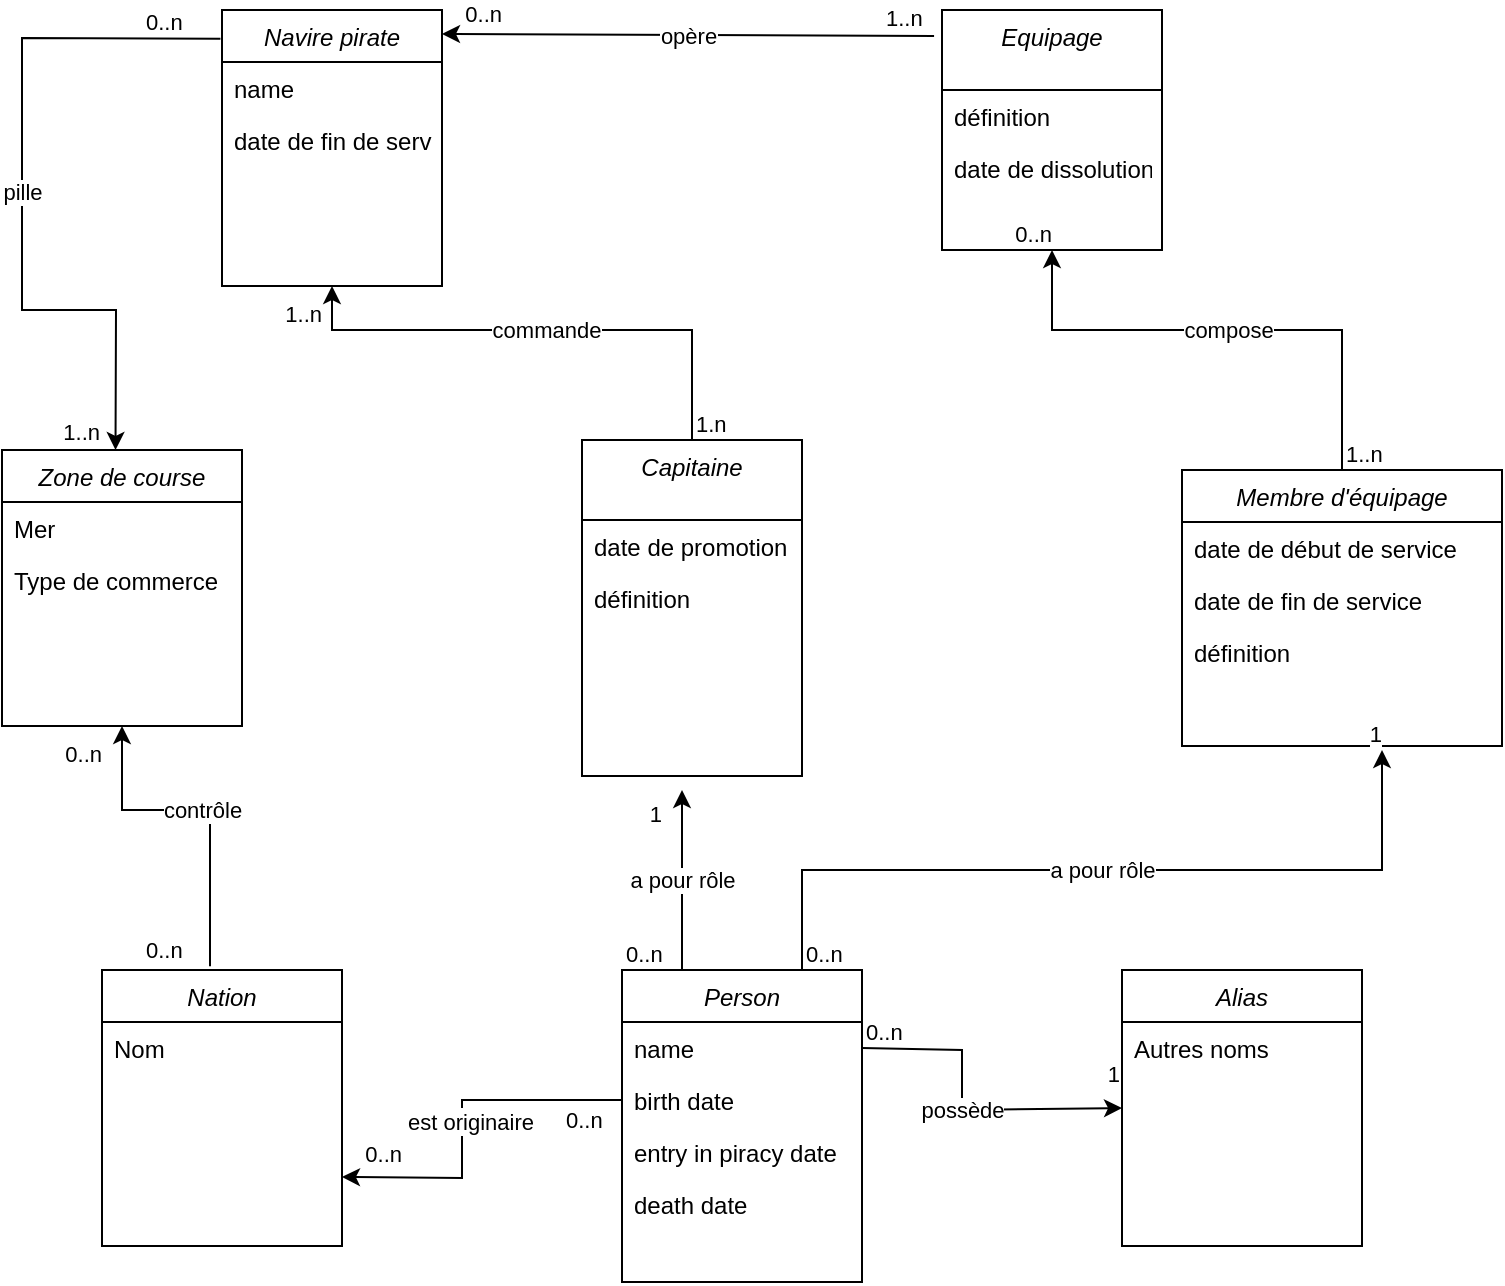 <mxfile version="21.6.8" type="device">
  <diagram id="C5RBs43oDa-KdzZeNtuy" name="Page-1">
    <mxGraphModel dx="472" dy="828" grid="1" gridSize="10" guides="1" tooltips="1" connect="1" arrows="1" fold="1" page="1" pageScale="1" pageWidth="1169" pageHeight="827" math="0" shadow="0">
      <root>
        <mxCell id="WIyWlLk6GJQsqaUBKTNV-0" />
        <mxCell id="WIyWlLk6GJQsqaUBKTNV-1" parent="WIyWlLk6GJQsqaUBKTNV-0" />
        <mxCell id="zkfFHV4jXpPFQw0GAbJ--0" value="Person" style="swimlane;fontStyle=2;align=center;verticalAlign=top;childLayout=stackLayout;horizontal=1;startSize=26;horizontalStack=0;resizeParent=1;resizeLast=0;collapsible=1;marginBottom=0;rounded=0;shadow=0;strokeWidth=1;" parent="WIyWlLk6GJQsqaUBKTNV-1" vertex="1">
          <mxGeometry x="510" y="560" width="120" height="156" as="geometry">
            <mxRectangle x="230" y="140" width="160" height="26" as="alternateBounds" />
          </mxGeometry>
        </mxCell>
        <mxCell id="zkfFHV4jXpPFQw0GAbJ--1" value="name" style="text;align=left;verticalAlign=top;spacingLeft=4;spacingRight=4;overflow=hidden;rotatable=0;points=[[0,0.5],[1,0.5]];portConstraint=eastwest;" parent="zkfFHV4jXpPFQw0GAbJ--0" vertex="1">
          <mxGeometry y="26" width="120" height="26" as="geometry" />
        </mxCell>
        <mxCell id="zkfFHV4jXpPFQw0GAbJ--2" value="birth date" style="text;align=left;verticalAlign=top;spacingLeft=4;spacingRight=4;overflow=hidden;rotatable=0;points=[[0,0.5],[1,0.5]];portConstraint=eastwest;rounded=0;shadow=0;html=0;" parent="zkfFHV4jXpPFQw0GAbJ--0" vertex="1">
          <mxGeometry y="52" width="120" height="26" as="geometry" />
        </mxCell>
        <mxCell id="zkfFHV4jXpPFQw0GAbJ--3" value="entry in piracy date" style="text;align=left;verticalAlign=top;spacingLeft=4;spacingRight=4;overflow=hidden;rotatable=0;points=[[0,0.5],[1,0.5]];portConstraint=eastwest;rounded=0;shadow=0;html=0;" parent="zkfFHV4jXpPFQw0GAbJ--0" vertex="1">
          <mxGeometry y="78" width="120" height="26" as="geometry" />
        </mxCell>
        <mxCell id="DzP4_-S1DueVoMuGfCK8-1" value="death date" style="text;align=left;verticalAlign=top;spacingLeft=4;spacingRight=4;overflow=hidden;rotatable=0;points=[[0,0.5],[1,0.5]];portConstraint=eastwest;rounded=0;shadow=0;html=0;" parent="zkfFHV4jXpPFQw0GAbJ--0" vertex="1">
          <mxGeometry y="104" width="120" height="26" as="geometry" />
        </mxCell>
        <mxCell id="Bw8D9-mf-STMI-rw64IU-9" value="Membre d&#39;équipage" style="swimlane;fontStyle=2;align=center;verticalAlign=top;childLayout=stackLayout;horizontal=1;startSize=26;horizontalStack=0;resizeParent=1;resizeLast=0;collapsible=1;marginBottom=0;rounded=0;shadow=0;strokeWidth=1;" parent="WIyWlLk6GJQsqaUBKTNV-1" vertex="1">
          <mxGeometry x="790" y="310" width="160" height="138" as="geometry">
            <mxRectangle x="230" y="140" width="160" height="26" as="alternateBounds" />
          </mxGeometry>
        </mxCell>
        <mxCell id="Bw8D9-mf-STMI-rw64IU-10" value="date de début de service" style="text;align=left;verticalAlign=top;spacingLeft=4;spacingRight=4;overflow=hidden;rotatable=0;points=[[0,0.5],[1,0.5]];portConstraint=eastwest;" parent="Bw8D9-mf-STMI-rw64IU-9" vertex="1">
          <mxGeometry y="26" width="160" height="26" as="geometry" />
        </mxCell>
        <mxCell id="Bw8D9-mf-STMI-rw64IU-11" value="date de fin de service" style="text;align=left;verticalAlign=top;spacingLeft=4;spacingRight=4;overflow=hidden;rotatable=0;points=[[0,0.5],[1,0.5]];portConstraint=eastwest;rounded=0;shadow=0;html=0;" parent="Bw8D9-mf-STMI-rw64IU-9" vertex="1">
          <mxGeometry y="52" width="160" height="26" as="geometry" />
        </mxCell>
        <mxCell id="HWupn3plxlUjyDcaGfsw-1" value="définition" style="text;align=left;verticalAlign=top;spacingLeft=4;spacingRight=4;overflow=hidden;rotatable=0;points=[[0,0.5],[1,0.5]];portConstraint=eastwest;rounded=0;shadow=0;html=0;" parent="Bw8D9-mf-STMI-rw64IU-9" vertex="1">
          <mxGeometry y="78" width="160" height="26" as="geometry" />
        </mxCell>
        <mxCell id="Bw8D9-mf-STMI-rw64IU-12" value="Zone de course" style="swimlane;fontStyle=2;align=center;verticalAlign=top;childLayout=stackLayout;horizontal=1;startSize=26;horizontalStack=0;resizeParent=1;resizeLast=0;collapsible=1;marginBottom=0;rounded=0;shadow=0;strokeWidth=1;" parent="WIyWlLk6GJQsqaUBKTNV-1" vertex="1">
          <mxGeometry x="200" y="300" width="120" height="138" as="geometry">
            <mxRectangle x="230" y="140" width="160" height="26" as="alternateBounds" />
          </mxGeometry>
        </mxCell>
        <mxCell id="Bw8D9-mf-STMI-rw64IU-13" value="Mer" style="text;align=left;verticalAlign=top;spacingLeft=4;spacingRight=4;overflow=hidden;rotatable=0;points=[[0,0.5],[1,0.5]];portConstraint=eastwest;" parent="Bw8D9-mf-STMI-rw64IU-12" vertex="1">
          <mxGeometry y="26" width="120" height="26" as="geometry" />
        </mxCell>
        <mxCell id="Bw8D9-mf-STMI-rw64IU-14" value="Type de commerce" style="text;align=left;verticalAlign=top;spacingLeft=4;spacingRight=4;overflow=hidden;rotatable=0;points=[[0,0.5],[1,0.5]];portConstraint=eastwest;rounded=0;shadow=0;html=0;" parent="Bw8D9-mf-STMI-rw64IU-12" vertex="1">
          <mxGeometry y="52" width="120" height="26" as="geometry" />
        </mxCell>
        <mxCell id="Bw8D9-mf-STMI-rw64IU-86" value="Capitaine" style="swimlane;fontStyle=2;align=center;verticalAlign=top;childLayout=stackLayout;horizontal=1;startSize=40;horizontalStack=0;resizeParent=1;resizeLast=0;collapsible=1;marginBottom=0;rounded=0;shadow=0;strokeWidth=1;" parent="WIyWlLk6GJQsqaUBKTNV-1" vertex="1">
          <mxGeometry x="490" y="295" width="110" height="168" as="geometry">
            <mxRectangle x="230" y="140" width="160" height="26" as="alternateBounds" />
          </mxGeometry>
        </mxCell>
        <mxCell id="Bw8D9-mf-STMI-rw64IU-87" value="date de promotion" style="text;align=left;verticalAlign=top;spacingLeft=4;spacingRight=4;overflow=hidden;rotatable=0;points=[[0,0.5],[1,0.5]];portConstraint=eastwest;" parent="Bw8D9-mf-STMI-rw64IU-86" vertex="1">
          <mxGeometry y="40" width="110" height="26" as="geometry" />
        </mxCell>
        <mxCell id="23pEZBA_K_OiY-OiHwUa-58" value="" style="endArrow=classic;html=1;rounded=0;exitX=0.25;exitY=0;exitDx=0;exitDy=0;" parent="Bw8D9-mf-STMI-rw64IU-86" source="zkfFHV4jXpPFQw0GAbJ--0" edge="1">
          <mxGeometry relative="1" as="geometry">
            <mxPoint x="-110" y="205" as="sourcePoint" />
            <mxPoint x="50" y="175" as="targetPoint" />
          </mxGeometry>
        </mxCell>
        <mxCell id="23pEZBA_K_OiY-OiHwUa-59" value="a pour rôle" style="edgeLabel;resizable=0;html=1;align=center;verticalAlign=middle;" parent="23pEZBA_K_OiY-OiHwUa-58" connectable="0" vertex="1">
          <mxGeometry relative="1" as="geometry" />
        </mxCell>
        <mxCell id="23pEZBA_K_OiY-OiHwUa-60" value="0..n" style="edgeLabel;resizable=0;html=1;align=left;verticalAlign=bottom;" parent="23pEZBA_K_OiY-OiHwUa-58" connectable="0" vertex="1">
          <mxGeometry x="-1" relative="1" as="geometry">
            <mxPoint x="-30" as="offset" />
          </mxGeometry>
        </mxCell>
        <mxCell id="23pEZBA_K_OiY-OiHwUa-61" value="1" style="edgeLabel;resizable=0;html=1;align=right;verticalAlign=bottom;" parent="23pEZBA_K_OiY-OiHwUa-58" connectable="0" vertex="1">
          <mxGeometry x="1" relative="1" as="geometry">
            <mxPoint x="-10" y="20" as="offset" />
          </mxGeometry>
        </mxCell>
        <mxCell id="HWupn3plxlUjyDcaGfsw-0" value="définition" style="text;align=left;verticalAlign=top;spacingLeft=4;spacingRight=4;overflow=hidden;rotatable=0;points=[[0,0.5],[1,0.5]];portConstraint=eastwest;" parent="Bw8D9-mf-STMI-rw64IU-86" vertex="1">
          <mxGeometry y="66" width="110" height="26" as="geometry" />
        </mxCell>
        <mxCell id="Bw8D9-mf-STMI-rw64IU-77" value="Navire pirate" style="swimlane;fontStyle=2;align=center;verticalAlign=top;childLayout=stackLayout;horizontal=1;startSize=26;horizontalStack=0;resizeParent=1;resizeLast=0;collapsible=1;marginBottom=0;rounded=0;shadow=0;strokeWidth=1;" parent="WIyWlLk6GJQsqaUBKTNV-1" vertex="1">
          <mxGeometry x="310" y="80" width="110" height="138" as="geometry">
            <mxRectangle x="230" y="140" width="160" height="26" as="alternateBounds" />
          </mxGeometry>
        </mxCell>
        <mxCell id="Bw8D9-mf-STMI-rw64IU-78" value="name" style="text;align=left;verticalAlign=top;spacingLeft=4;spacingRight=4;overflow=hidden;rotatable=0;points=[[0,0.5],[1,0.5]];portConstraint=eastwest;" parent="Bw8D9-mf-STMI-rw64IU-77" vertex="1">
          <mxGeometry y="26" width="110" height="26" as="geometry" />
        </mxCell>
        <mxCell id="Bw8D9-mf-STMI-rw64IU-80" style="edgeStyle=elbowEdgeStyle;rounded=0;orthogonalLoop=1;jettySize=auto;elbow=vertical;html=1;exitX=0;exitY=0.5;exitDx=0;exitDy=0;" parent="Bw8D9-mf-STMI-rw64IU-77" edge="1">
          <mxGeometry relative="1" as="geometry">
            <mxPoint y="65" as="sourcePoint" />
            <mxPoint y="65" as="targetPoint" />
          </mxGeometry>
        </mxCell>
        <mxCell id="23pEZBA_K_OiY-OiHwUa-53" value="date de fin de service" style="text;align=left;verticalAlign=top;spacingLeft=4;spacingRight=4;overflow=hidden;rotatable=0;points=[[0,0.5],[1,0.5]];portConstraint=eastwest;rounded=0;shadow=0;html=0;" parent="Bw8D9-mf-STMI-rw64IU-77" vertex="1">
          <mxGeometry y="52" width="110" height="26" as="geometry" />
        </mxCell>
        <mxCell id="Bw8D9-mf-STMI-rw64IU-128" value="Equipage" style="swimlane;fontStyle=2;align=center;verticalAlign=top;childLayout=stackLayout;horizontal=1;startSize=40;horizontalStack=0;resizeParent=1;resizeLast=0;collapsible=1;marginBottom=0;rounded=0;shadow=0;strokeWidth=1;" parent="WIyWlLk6GJQsqaUBKTNV-1" vertex="1">
          <mxGeometry x="670" y="80" width="110" height="120" as="geometry">
            <mxRectangle x="230" y="140" width="160" height="26" as="alternateBounds" />
          </mxGeometry>
        </mxCell>
        <mxCell id="Bw8D9-mf-STMI-rw64IU-129" value="définition" style="text;align=left;verticalAlign=top;spacingLeft=4;spacingRight=4;overflow=hidden;rotatable=0;points=[[0,0.5],[1,0.5]];portConstraint=eastwest;" parent="Bw8D9-mf-STMI-rw64IU-128" vertex="1">
          <mxGeometry y="40" width="110" height="26" as="geometry" />
        </mxCell>
        <mxCell id="HWupn3plxlUjyDcaGfsw-2" value="date de dissolution" style="text;align=left;verticalAlign=top;spacingLeft=4;spacingRight=4;overflow=hidden;rotatable=0;points=[[0,0.5],[1,0.5]];portConstraint=eastwest;" parent="Bw8D9-mf-STMI-rw64IU-128" vertex="1">
          <mxGeometry y="66" width="110" height="26" as="geometry" />
        </mxCell>
        <mxCell id="23pEZBA_K_OiY-OiHwUa-37" value="" style="endArrow=classic;html=1;rounded=0;exitX=0.75;exitY=0;exitDx=0;exitDy=0;" parent="WIyWlLk6GJQsqaUBKTNV-1" source="zkfFHV4jXpPFQw0GAbJ--0" edge="1">
          <mxGeometry relative="1" as="geometry">
            <mxPoint x="600" y="490" as="sourcePoint" />
            <mxPoint x="890" y="450" as="targetPoint" />
            <Array as="points">
              <mxPoint x="600" y="510" />
              <mxPoint x="890" y="510" />
            </Array>
          </mxGeometry>
        </mxCell>
        <mxCell id="23pEZBA_K_OiY-OiHwUa-38" value="a pour rôle" style="edgeLabel;resizable=0;html=1;align=center;verticalAlign=middle;" parent="23pEZBA_K_OiY-OiHwUa-37" connectable="0" vertex="1">
          <mxGeometry relative="1" as="geometry" />
        </mxCell>
        <mxCell id="23pEZBA_K_OiY-OiHwUa-39" value="0..n" style="edgeLabel;resizable=0;html=1;align=left;verticalAlign=bottom;" parent="23pEZBA_K_OiY-OiHwUa-37" connectable="0" vertex="1">
          <mxGeometry x="-1" relative="1" as="geometry" />
        </mxCell>
        <mxCell id="23pEZBA_K_OiY-OiHwUa-40" value="1" style="edgeLabel;resizable=0;html=1;align=right;verticalAlign=bottom;" parent="23pEZBA_K_OiY-OiHwUa-37" connectable="0" vertex="1">
          <mxGeometry x="1" relative="1" as="geometry" />
        </mxCell>
        <mxCell id="23pEZBA_K_OiY-OiHwUa-41" value="" style="endArrow=classic;html=1;rounded=0;exitX=0.5;exitY=0;exitDx=0;exitDy=0;entryX=0.5;entryY=1;entryDx=0;entryDy=0;" parent="WIyWlLk6GJQsqaUBKTNV-1" source="Bw8D9-mf-STMI-rw64IU-9" target="Bw8D9-mf-STMI-rw64IU-128" edge="1">
          <mxGeometry relative="1" as="geometry">
            <mxPoint x="500" y="360" as="sourcePoint" />
            <mxPoint x="660" y="360" as="targetPoint" />
            <Array as="points">
              <mxPoint x="870" y="240" />
              <mxPoint x="725" y="240" />
            </Array>
          </mxGeometry>
        </mxCell>
        <mxCell id="23pEZBA_K_OiY-OiHwUa-42" value="compose" style="edgeLabel;resizable=0;html=1;align=center;verticalAlign=middle;" parent="23pEZBA_K_OiY-OiHwUa-41" connectable="0" vertex="1">
          <mxGeometry relative="1" as="geometry" />
        </mxCell>
        <mxCell id="23pEZBA_K_OiY-OiHwUa-43" value="1..n" style="edgeLabel;resizable=0;html=1;align=left;verticalAlign=bottom;" parent="23pEZBA_K_OiY-OiHwUa-41" connectable="0" vertex="1">
          <mxGeometry x="-1" relative="1" as="geometry" />
        </mxCell>
        <mxCell id="23pEZBA_K_OiY-OiHwUa-44" value="0..n" style="edgeLabel;resizable=0;html=1;align=right;verticalAlign=bottom;" parent="23pEZBA_K_OiY-OiHwUa-41" connectable="0" vertex="1">
          <mxGeometry x="1" relative="1" as="geometry" />
        </mxCell>
        <mxCell id="23pEZBA_K_OiY-OiHwUa-45" value="" style="endArrow=classic;html=1;rounded=0;exitX=-0.036;exitY=0.108;exitDx=0;exitDy=0;exitPerimeter=0;entryX=1;entryY=0.087;entryDx=0;entryDy=0;entryPerimeter=0;" parent="WIyWlLk6GJQsqaUBKTNV-1" source="Bw8D9-mf-STMI-rw64IU-128" target="Bw8D9-mf-STMI-rw64IU-77" edge="1">
          <mxGeometry relative="1" as="geometry">
            <mxPoint x="500" y="360" as="sourcePoint" />
            <mxPoint x="660" y="360" as="targetPoint" />
          </mxGeometry>
        </mxCell>
        <mxCell id="23pEZBA_K_OiY-OiHwUa-46" value="opère" style="edgeLabel;resizable=0;html=1;align=center;verticalAlign=middle;" parent="23pEZBA_K_OiY-OiHwUa-45" connectable="0" vertex="1">
          <mxGeometry relative="1" as="geometry" />
        </mxCell>
        <mxCell id="23pEZBA_K_OiY-OiHwUa-47" value="1..n" style="edgeLabel;resizable=0;html=1;align=left;verticalAlign=bottom;" parent="23pEZBA_K_OiY-OiHwUa-45" connectable="0" vertex="1">
          <mxGeometry x="-1" relative="1" as="geometry">
            <mxPoint x="-26" as="offset" />
          </mxGeometry>
        </mxCell>
        <mxCell id="23pEZBA_K_OiY-OiHwUa-48" value="0..n" style="edgeLabel;resizable=0;html=1;align=right;verticalAlign=bottom;" parent="23pEZBA_K_OiY-OiHwUa-45" connectable="0" vertex="1">
          <mxGeometry x="1" relative="1" as="geometry">
            <mxPoint x="30" y="-2" as="offset" />
          </mxGeometry>
        </mxCell>
        <mxCell id="23pEZBA_K_OiY-OiHwUa-49" value="" style="endArrow=classic;html=1;rounded=0;exitX=0.5;exitY=0;exitDx=0;exitDy=0;entryX=0.5;entryY=1;entryDx=0;entryDy=0;" parent="WIyWlLk6GJQsqaUBKTNV-1" source="Bw8D9-mf-STMI-rw64IU-86" target="Bw8D9-mf-STMI-rw64IU-77" edge="1">
          <mxGeometry relative="1" as="geometry">
            <mxPoint x="500" y="360" as="sourcePoint" />
            <mxPoint x="660" y="360" as="targetPoint" />
            <Array as="points">
              <mxPoint x="545" y="240" />
              <mxPoint x="365" y="240" />
            </Array>
          </mxGeometry>
        </mxCell>
        <mxCell id="23pEZBA_K_OiY-OiHwUa-50" value="commande" style="edgeLabel;resizable=0;html=1;align=center;verticalAlign=middle;" parent="23pEZBA_K_OiY-OiHwUa-49" connectable="0" vertex="1">
          <mxGeometry relative="1" as="geometry" />
        </mxCell>
        <mxCell id="23pEZBA_K_OiY-OiHwUa-51" value="1.n" style="edgeLabel;resizable=0;html=1;align=left;verticalAlign=bottom;" parent="23pEZBA_K_OiY-OiHwUa-49" connectable="0" vertex="1">
          <mxGeometry x="-1" relative="1" as="geometry" />
        </mxCell>
        <mxCell id="23pEZBA_K_OiY-OiHwUa-52" value="1..n" style="edgeLabel;resizable=0;html=1;align=right;verticalAlign=bottom;" parent="23pEZBA_K_OiY-OiHwUa-49" connectable="0" vertex="1">
          <mxGeometry x="1" relative="1" as="geometry">
            <mxPoint x="-5" y="22" as="offset" />
          </mxGeometry>
        </mxCell>
        <mxCell id="23pEZBA_K_OiY-OiHwUa-54" value="" style="endArrow=classic;html=1;rounded=0;exitX=-0.007;exitY=0.104;exitDx=0;exitDy=0;exitPerimeter=0;entryX=0.473;entryY=0;entryDx=0;entryDy=0;entryPerimeter=0;" parent="WIyWlLk6GJQsqaUBKTNV-1" source="Bw8D9-mf-STMI-rw64IU-77" target="Bw8D9-mf-STMI-rw64IU-12" edge="1">
          <mxGeometry relative="1" as="geometry">
            <mxPoint x="380" y="180" as="sourcePoint" />
            <mxPoint x="540" y="180" as="targetPoint" />
            <Array as="points">
              <mxPoint x="210" y="94" />
              <mxPoint x="210" y="230" />
              <mxPoint x="257" y="230" />
            </Array>
          </mxGeometry>
        </mxCell>
        <mxCell id="23pEZBA_K_OiY-OiHwUa-55" value="pille" style="edgeLabel;resizable=0;html=1;align=center;verticalAlign=middle;" parent="23pEZBA_K_OiY-OiHwUa-54" connectable="0" vertex="1">
          <mxGeometry relative="1" as="geometry" />
        </mxCell>
        <mxCell id="23pEZBA_K_OiY-OiHwUa-56" value="0..n" style="edgeLabel;resizable=0;html=1;align=left;verticalAlign=bottom;" parent="23pEZBA_K_OiY-OiHwUa-54" connectable="0" vertex="1">
          <mxGeometry x="-1" relative="1" as="geometry">
            <mxPoint x="-39" as="offset" />
          </mxGeometry>
        </mxCell>
        <mxCell id="23pEZBA_K_OiY-OiHwUa-57" value="1..n" style="edgeLabel;resizable=0;html=1;align=right;verticalAlign=bottom;" parent="23pEZBA_K_OiY-OiHwUa-54" connectable="0" vertex="1">
          <mxGeometry x="1" relative="1" as="geometry">
            <mxPoint x="-7" as="offset" />
          </mxGeometry>
        </mxCell>
        <mxCell id="HWupn3plxlUjyDcaGfsw-3" value="Nation" style="swimlane;fontStyle=2;align=center;verticalAlign=top;childLayout=stackLayout;horizontal=1;startSize=26;horizontalStack=0;resizeParent=1;resizeLast=0;collapsible=1;marginBottom=0;rounded=0;shadow=0;strokeWidth=1;" parent="WIyWlLk6GJQsqaUBKTNV-1" vertex="1">
          <mxGeometry x="250" y="560" width="120" height="138" as="geometry">
            <mxRectangle x="230" y="140" width="160" height="26" as="alternateBounds" />
          </mxGeometry>
        </mxCell>
        <mxCell id="HWupn3plxlUjyDcaGfsw-4" value="Nom" style="text;align=left;verticalAlign=top;spacingLeft=4;spacingRight=4;overflow=hidden;rotatable=0;points=[[0,0.5],[1,0.5]];portConstraint=eastwest;" parent="HWupn3plxlUjyDcaGfsw-3" vertex="1">
          <mxGeometry y="26" width="120" height="26" as="geometry" />
        </mxCell>
        <mxCell id="HWupn3plxlUjyDcaGfsw-6" value="" style="endArrow=classic;html=1;rounded=0;exitX=0.45;exitY=-0.014;exitDx=0;exitDy=0;exitPerimeter=0;entryX=0.5;entryY=1;entryDx=0;entryDy=0;" parent="WIyWlLk6GJQsqaUBKTNV-1" source="HWupn3plxlUjyDcaGfsw-3" target="Bw8D9-mf-STMI-rw64IU-12" edge="1">
          <mxGeometry relative="1" as="geometry">
            <mxPoint x="500" y="430" as="sourcePoint" />
            <mxPoint x="660" y="430" as="targetPoint" />
            <Array as="points">
              <mxPoint x="304" y="480" />
              <mxPoint x="260" y="480" />
            </Array>
          </mxGeometry>
        </mxCell>
        <mxCell id="HWupn3plxlUjyDcaGfsw-7" value="contrôle" style="edgeLabel;resizable=0;html=1;align=center;verticalAlign=middle;" parent="HWupn3plxlUjyDcaGfsw-6" connectable="0" vertex="1">
          <mxGeometry relative="1" as="geometry" />
        </mxCell>
        <mxCell id="HWupn3plxlUjyDcaGfsw-8" value="0..n" style="edgeLabel;resizable=0;html=1;align=left;verticalAlign=bottom;" parent="HWupn3plxlUjyDcaGfsw-6" connectable="0" vertex="1">
          <mxGeometry x="-1" relative="1" as="geometry">
            <mxPoint x="-34" as="offset" />
          </mxGeometry>
        </mxCell>
        <mxCell id="HWupn3plxlUjyDcaGfsw-9" value="0..n" style="edgeLabel;resizable=0;html=1;align=right;verticalAlign=bottom;" parent="HWupn3plxlUjyDcaGfsw-6" connectable="0" vertex="1">
          <mxGeometry x="1" relative="1" as="geometry">
            <mxPoint x="-10" y="22" as="offset" />
          </mxGeometry>
        </mxCell>
        <mxCell id="HWupn3plxlUjyDcaGfsw-10" value="" style="endArrow=classic;html=1;rounded=0;exitX=0;exitY=0.5;exitDx=0;exitDy=0;entryX=1;entryY=0.75;entryDx=0;entryDy=0;" parent="WIyWlLk6GJQsqaUBKTNV-1" source="zkfFHV4jXpPFQw0GAbJ--2" target="HWupn3plxlUjyDcaGfsw-3" edge="1">
          <mxGeometry relative="1" as="geometry">
            <mxPoint x="510" y="700" as="sourcePoint" />
            <mxPoint x="370" y="650" as="targetPoint" />
            <Array as="points">
              <mxPoint x="430" y="625" />
              <mxPoint x="430" y="664" />
            </Array>
          </mxGeometry>
        </mxCell>
        <mxCell id="HWupn3plxlUjyDcaGfsw-11" value="a" style="edgeLabel;resizable=0;html=1;align=center;verticalAlign=middle;" parent="HWupn3plxlUjyDcaGfsw-10" connectable="0" vertex="1">
          <mxGeometry relative="1" as="geometry" />
        </mxCell>
        <mxCell id="HWupn3plxlUjyDcaGfsw-12" value="0..n" style="edgeLabel;resizable=0;html=1;align=left;verticalAlign=bottom;" parent="HWupn3plxlUjyDcaGfsw-10" connectable="0" vertex="1">
          <mxGeometry x="-1" relative="1" as="geometry">
            <mxPoint x="-30" y="18" as="offset" />
          </mxGeometry>
        </mxCell>
        <mxCell id="HWupn3plxlUjyDcaGfsw-13" value="0..n" style="edgeLabel;resizable=0;html=1;align=right;verticalAlign=bottom;" parent="HWupn3plxlUjyDcaGfsw-10" connectable="0" vertex="1">
          <mxGeometry x="1" relative="1" as="geometry">
            <mxPoint x="30" y="-3" as="offset" />
          </mxGeometry>
        </mxCell>
        <mxCell id="HWupn3plxlUjyDcaGfsw-14" value="est originaire" style="edgeLabel;html=1;align=center;verticalAlign=middle;resizable=0;points=[];" parent="HWupn3plxlUjyDcaGfsw-10" vertex="1" connectable="0">
          <mxGeometry x="0.017" y="4" relative="1" as="geometry">
            <mxPoint as="offset" />
          </mxGeometry>
        </mxCell>
        <mxCell id="HWupn3plxlUjyDcaGfsw-15" value="Alias" style="swimlane;fontStyle=2;align=center;verticalAlign=top;childLayout=stackLayout;horizontal=1;startSize=26;horizontalStack=0;resizeParent=1;resizeLast=0;collapsible=1;marginBottom=0;rounded=0;shadow=0;strokeWidth=1;" parent="WIyWlLk6GJQsqaUBKTNV-1" vertex="1">
          <mxGeometry x="760" y="560" width="120" height="138" as="geometry">
            <mxRectangle x="230" y="140" width="160" height="26" as="alternateBounds" />
          </mxGeometry>
        </mxCell>
        <mxCell id="HWupn3plxlUjyDcaGfsw-16" value="Autres noms" style="text;align=left;verticalAlign=top;spacingLeft=4;spacingRight=4;overflow=hidden;rotatable=0;points=[[0,0.5],[1,0.5]];portConstraint=eastwest;" parent="HWupn3plxlUjyDcaGfsw-15" vertex="1">
          <mxGeometry y="26" width="120" height="26" as="geometry" />
        </mxCell>
        <mxCell id="HWupn3plxlUjyDcaGfsw-17" value="" style="endArrow=classic;html=1;rounded=0;exitX=1;exitY=0.5;exitDx=0;exitDy=0;entryX=0;entryY=0.5;entryDx=0;entryDy=0;" parent="WIyWlLk6GJQsqaUBKTNV-1" source="zkfFHV4jXpPFQw0GAbJ--1" target="HWupn3plxlUjyDcaGfsw-15" edge="1">
          <mxGeometry relative="1" as="geometry">
            <mxPoint x="680" y="650" as="sourcePoint" />
            <mxPoint x="840" y="650" as="targetPoint" />
            <Array as="points">
              <mxPoint x="680" y="600" />
              <mxPoint x="680" y="630" />
            </Array>
          </mxGeometry>
        </mxCell>
        <mxCell id="HWupn3plxlUjyDcaGfsw-18" value="possède" style="edgeLabel;resizable=0;html=1;align=center;verticalAlign=middle;" parent="HWupn3plxlUjyDcaGfsw-17" connectable="0" vertex="1">
          <mxGeometry relative="1" as="geometry" />
        </mxCell>
        <mxCell id="HWupn3plxlUjyDcaGfsw-19" value="0..n" style="edgeLabel;resizable=0;html=1;align=left;verticalAlign=bottom;" parent="HWupn3plxlUjyDcaGfsw-17" connectable="0" vertex="1">
          <mxGeometry x="-1" relative="1" as="geometry" />
        </mxCell>
        <mxCell id="HWupn3plxlUjyDcaGfsw-20" value="1" style="edgeLabel;resizable=0;html=1;align=right;verticalAlign=bottom;" parent="HWupn3plxlUjyDcaGfsw-17" connectable="0" vertex="1">
          <mxGeometry x="1" relative="1" as="geometry">
            <mxPoint y="-9" as="offset" />
          </mxGeometry>
        </mxCell>
      </root>
    </mxGraphModel>
  </diagram>
</mxfile>
